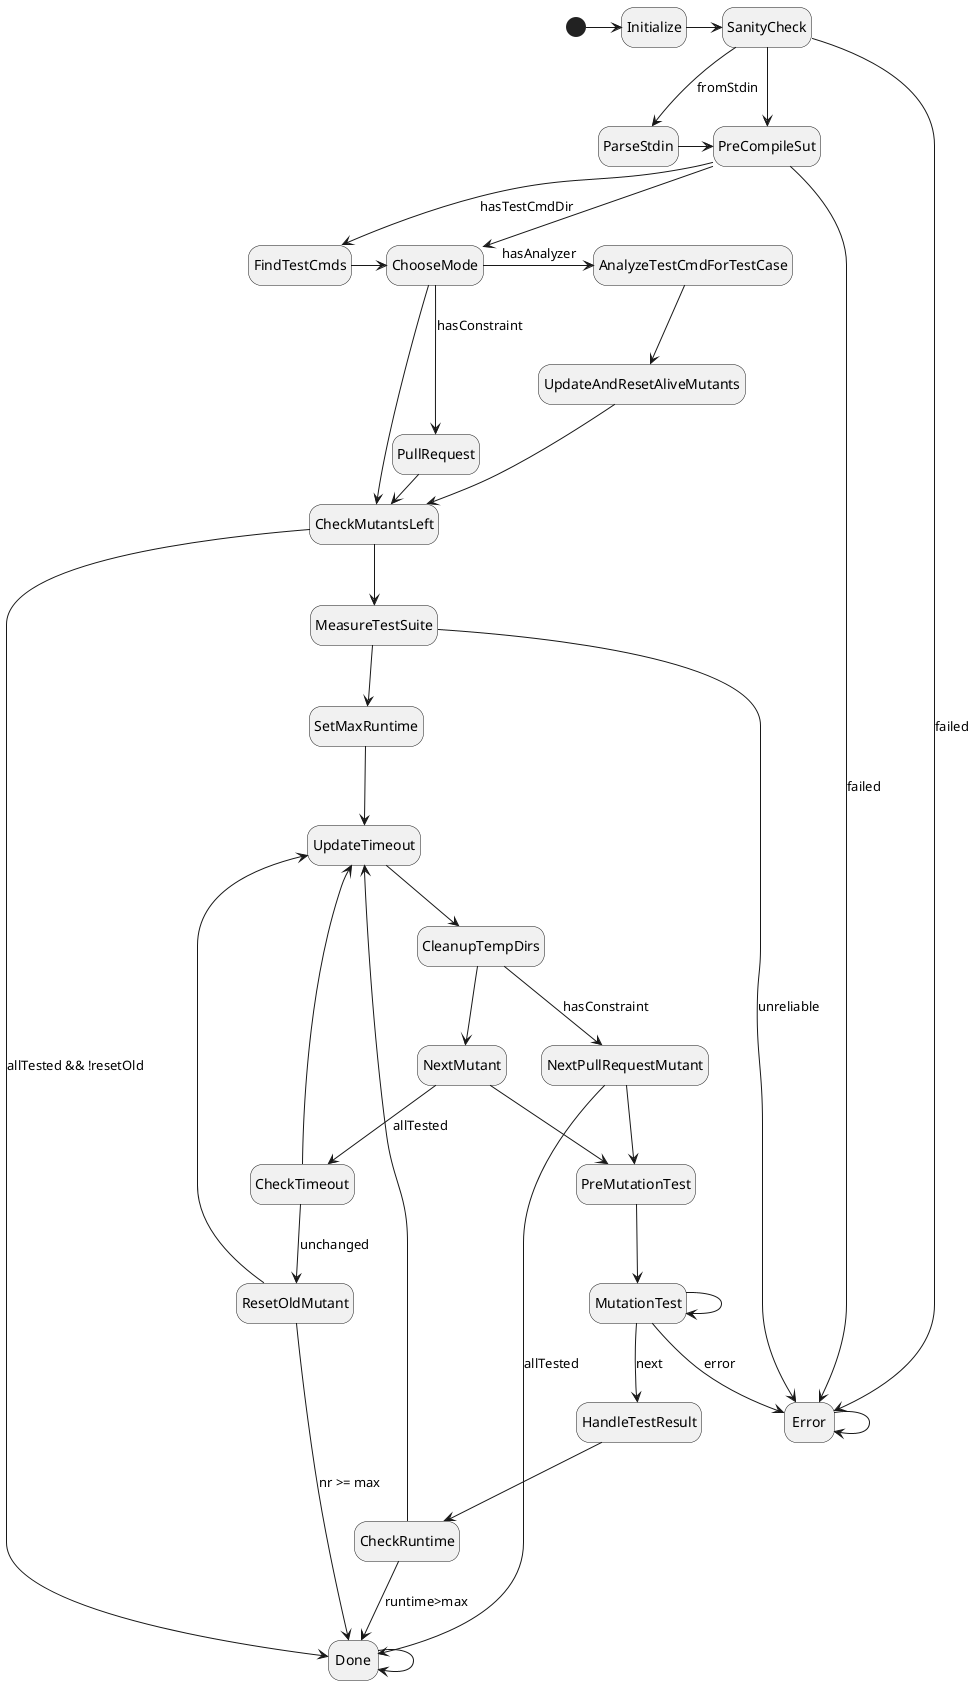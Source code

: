 @startuml
hide empty description

[*] -> Initialize

Initialize -> SanityCheck

SanityCheck --> Error : failed
SanityCheck --> ParseStdin : fromStdin
SanityCheck -> PreCompileSut

ParseStdin -> PreCompileSut

PreCompileSut --> Error : failed
PreCompileSut --> FindTestCmds : hasTestCmdDir
PreCompileSut --> ChooseMode

FindTestCmds -> ChooseMode

ChooseMode -> AnalyzeTestCmdForTestCase : hasAnalyzer
ChooseMode --> PullRequest : hasConstraint
ChooseMode --> CheckMutantsLeft

PullRequest -> CheckMutantsLeft

AnalyzeTestCmdForTestCase --> UpdateAndResetAliveMutants

UpdateAndResetAliveMutants --> CheckMutantsLeft

UpdateTimeout --> CleanupTempDirs

CleanupTempDirs --> NextMutant
CleanupTempDirs --> NextPullRequestMutant : hasConstraint

CheckMutantsLeft --> Done : allTested && !resetOld
CheckMutantsLeft --> MeasureTestSuite

MeasureTestSuite --> Error : unreliable
MeasureTestSuite --> SetMaxRuntime

SetMaxRuntime --> UpdateTimeout

CheckRuntime --> UpdateTimeout
CheckRuntime --> Done : runtime>max

NextMutant --> CheckTimeout : allTested
NextMutant --> PreMutationTest

NextPullRequestMutant --> PreMutationTest
NextPullRequestMutant --> Done : allTested

PreMutationTest --> MutationTest

MutationTest --> HandleTestResult : next
MutationTest --> Error : error
MutationTest --> MutationTest

HandleTestResult --> CheckRuntime

CheckTimeout --> ResetOldMutant : unchanged
CheckTimeout --> UpdateTimeout

ResetOldMutant --> UpdateTimeout
ResetOldMutant --> Done : nr >= max

Done --> Done

Error --> Error
@enduml
